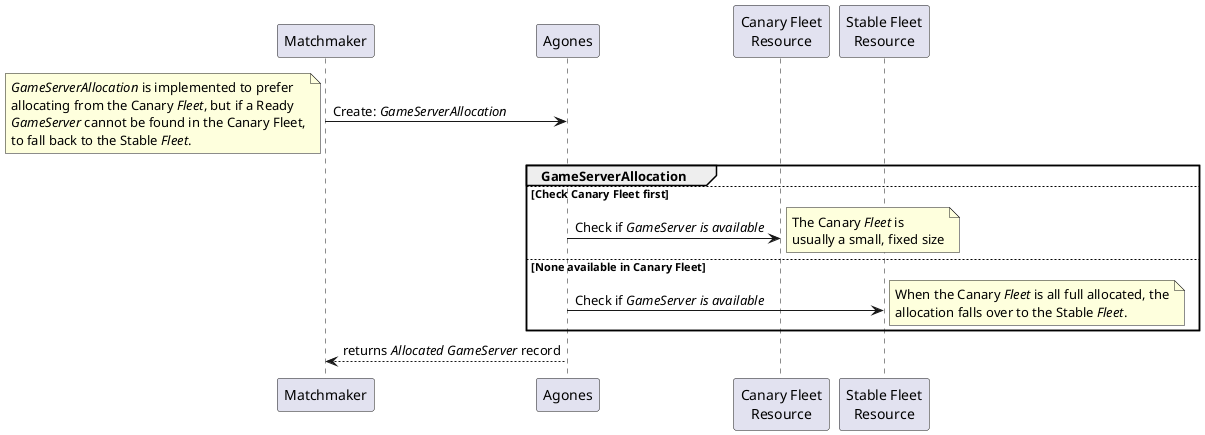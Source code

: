 @startuml
'https://plantuml.com/sequence-diagram

participant Matchmaker
participant Agones

participant "Canary Fleet\nResource" as CanaryFleet
participant "Stable Fleet\nResource" as StableFleet

Matchmaker -> Agones: Create: <i>GameServerAllocation</i>
note left
  <i>GameServerAllocation</i> is implemented to prefer
  allocating from the Canary <i>Fleet</i>, but if a Ready
  <i>GameServer</i> cannot be found in the Canary Fleet,
  to fall back to the Stable <i>Fleet</i>.
end note

group GameServerAllocation
else Check Canary Fleet first
Agones -> CanaryFleet: Check if <i>GameServer<i> is available
note right
  The Canary <i>Fleet</i> is
  usually a small, fixed size
end note
else None available in Canary Fleet
Agones -> StableFleet: Check if <i>GameServer<i> is available
note right
  When the Canary <i>Fleet</i> is all full allocated, the
  allocation falls over to the Stable <i>Fleet</i>.
end note
end group

Matchmaker <-- Agones: returns <i>Allocated GameServer</i> record

@enduml
